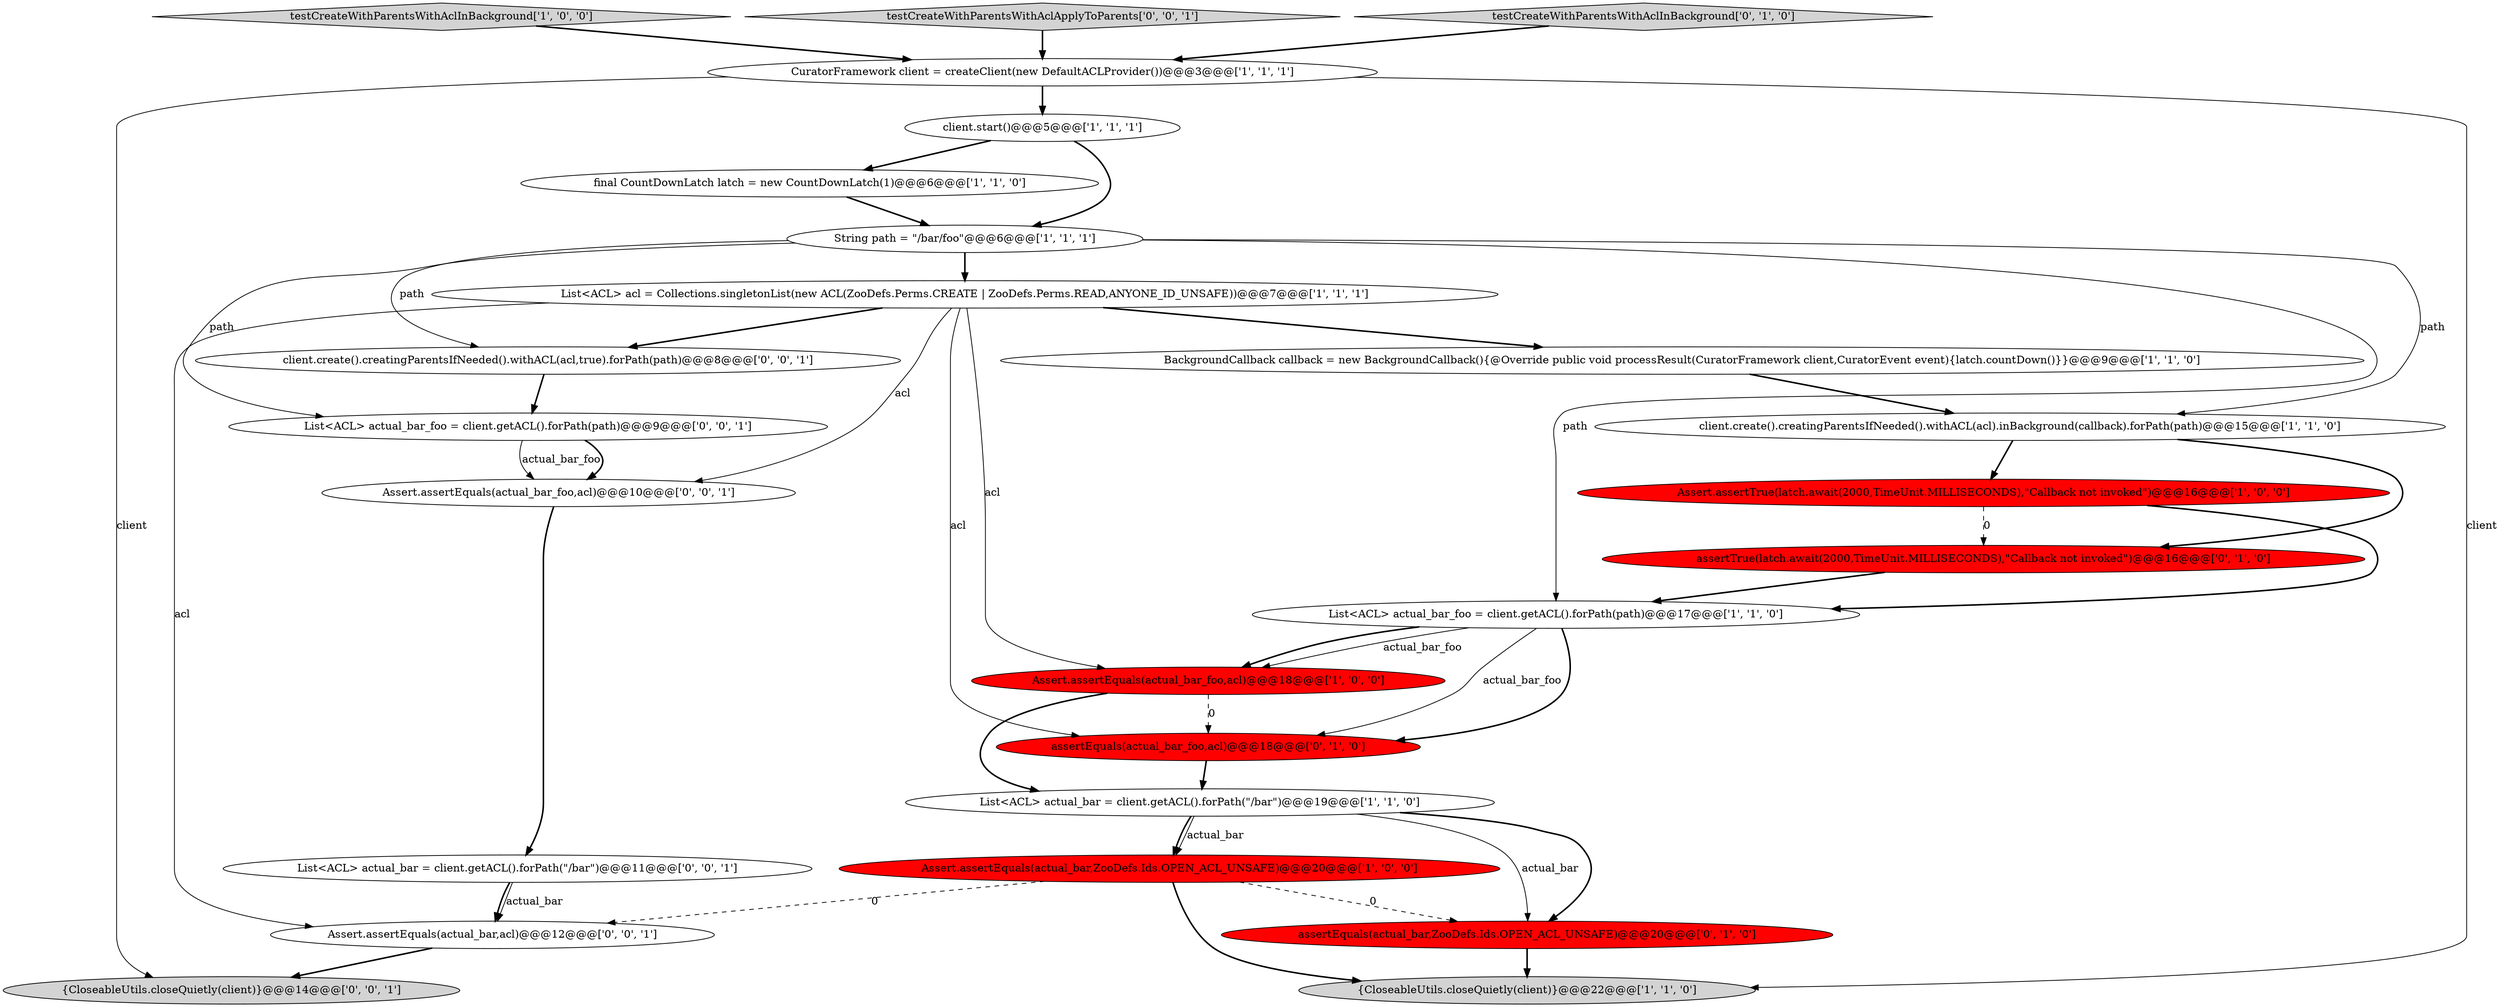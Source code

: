digraph {
13 [style = filled, label = "String path = \"/bar/foo\"@@@6@@@['1', '1', '1']", fillcolor = white, shape = ellipse image = "AAA0AAABBB1BBB"];
3 [style = filled, label = "{CloseableUtils.closeQuietly(client)}@@@22@@@['1', '1', '0']", fillcolor = lightgray, shape = ellipse image = "AAA0AAABBB1BBB"];
24 [style = filled, label = "{CloseableUtils.closeQuietly(client)}@@@14@@@['0', '0', '1']", fillcolor = lightgray, shape = ellipse image = "AAA0AAABBB3BBB"];
15 [style = filled, label = "assertTrue(latch.await(2000,TimeUnit.MILLISECONDS),\"Callback not invoked\")@@@16@@@['0', '1', '0']", fillcolor = red, shape = ellipse image = "AAA1AAABBB2BBB"];
6 [style = filled, label = "List<ACL> acl = Collections.singletonList(new ACL(ZooDefs.Perms.CREATE | ZooDefs.Perms.READ,ANYONE_ID_UNSAFE))@@@7@@@['1', '1', '1']", fillcolor = white, shape = ellipse image = "AAA0AAABBB1BBB"];
23 [style = filled, label = "Assert.assertEquals(actual_bar,acl)@@@12@@@['0', '0', '1']", fillcolor = white, shape = ellipse image = "AAA0AAABBB3BBB"];
16 [style = filled, label = "assertEquals(actual_bar_foo,acl)@@@18@@@['0', '1', '0']", fillcolor = red, shape = ellipse image = "AAA1AAABBB2BBB"];
14 [style = filled, label = "assertEquals(actual_bar,ZooDefs.Ids.OPEN_ACL_UNSAFE)@@@20@@@['0', '1', '0']", fillcolor = red, shape = ellipse image = "AAA1AAABBB2BBB"];
9 [style = filled, label = "testCreateWithParentsWithAclInBackground['1', '0', '0']", fillcolor = lightgray, shape = diamond image = "AAA0AAABBB1BBB"];
10 [style = filled, label = "List<ACL> actual_bar = client.getACL().forPath(\"/bar\")@@@19@@@['1', '1', '0']", fillcolor = white, shape = ellipse image = "AAA0AAABBB1BBB"];
1 [style = filled, label = "Assert.assertEquals(actual_bar_foo,acl)@@@18@@@['1', '0', '0']", fillcolor = red, shape = ellipse image = "AAA1AAABBB1BBB"];
11 [style = filled, label = "Assert.assertEquals(actual_bar,ZooDefs.Ids.OPEN_ACL_UNSAFE)@@@20@@@['1', '0', '0']", fillcolor = red, shape = ellipse image = "AAA1AAABBB1BBB"];
4 [style = filled, label = "List<ACL> actual_bar_foo = client.getACL().forPath(path)@@@17@@@['1', '1', '0']", fillcolor = white, shape = ellipse image = "AAA0AAABBB1BBB"];
7 [style = filled, label = "client.create().creatingParentsIfNeeded().withACL(acl).inBackground(callback).forPath(path)@@@15@@@['1', '1', '0']", fillcolor = white, shape = ellipse image = "AAA0AAABBB1BBB"];
21 [style = filled, label = "testCreateWithParentsWithAclApplyToParents['0', '0', '1']", fillcolor = lightgray, shape = diamond image = "AAA0AAABBB3BBB"];
20 [style = filled, label = "Assert.assertEquals(actual_bar_foo,acl)@@@10@@@['0', '0', '1']", fillcolor = white, shape = ellipse image = "AAA0AAABBB3BBB"];
12 [style = filled, label = "final CountDownLatch latch = new CountDownLatch(1)@@@6@@@['1', '1', '0']", fillcolor = white, shape = ellipse image = "AAA0AAABBB1BBB"];
22 [style = filled, label = "List<ACL> actual_bar_foo = client.getACL().forPath(path)@@@9@@@['0', '0', '1']", fillcolor = white, shape = ellipse image = "AAA0AAABBB3BBB"];
17 [style = filled, label = "testCreateWithParentsWithAclInBackground['0', '1', '0']", fillcolor = lightgray, shape = diamond image = "AAA0AAABBB2BBB"];
0 [style = filled, label = "client.start()@@@5@@@['1', '1', '1']", fillcolor = white, shape = ellipse image = "AAA0AAABBB1BBB"];
2 [style = filled, label = "CuratorFramework client = createClient(new DefaultACLProvider())@@@3@@@['1', '1', '1']", fillcolor = white, shape = ellipse image = "AAA0AAABBB1BBB"];
18 [style = filled, label = "List<ACL> actual_bar = client.getACL().forPath(\"/bar\")@@@11@@@['0', '0', '1']", fillcolor = white, shape = ellipse image = "AAA0AAABBB3BBB"];
5 [style = filled, label = "BackgroundCallback callback = new BackgroundCallback(){@Override public void processResult(CuratorFramework client,CuratorEvent event){latch.countDown()}}@@@9@@@['1', '1', '0']", fillcolor = white, shape = ellipse image = "AAA0AAABBB1BBB"];
8 [style = filled, label = "Assert.assertTrue(latch.await(2000,TimeUnit.MILLISECONDS),\"Callback not invoked\")@@@16@@@['1', '0', '0']", fillcolor = red, shape = ellipse image = "AAA1AAABBB1BBB"];
19 [style = filled, label = "client.create().creatingParentsIfNeeded().withACL(acl,true).forPath(path)@@@8@@@['0', '0', '1']", fillcolor = white, shape = ellipse image = "AAA0AAABBB3BBB"];
14->3 [style = bold, label=""];
13->22 [style = solid, label="path"];
0->13 [style = bold, label=""];
18->23 [style = bold, label=""];
4->16 [style = solid, label="actual_bar_foo"];
10->14 [style = bold, label=""];
9->2 [style = bold, label=""];
16->10 [style = bold, label=""];
0->12 [style = bold, label=""];
8->15 [style = dashed, label="0"];
11->23 [style = dashed, label="0"];
6->19 [style = bold, label=""];
7->8 [style = bold, label=""];
4->1 [style = solid, label="actual_bar_foo"];
2->3 [style = solid, label="client"];
6->23 [style = solid, label="acl"];
22->20 [style = solid, label="actual_bar_foo"];
2->24 [style = solid, label="client"];
21->2 [style = bold, label=""];
20->18 [style = bold, label=""];
12->13 [style = bold, label=""];
6->5 [style = bold, label=""];
23->24 [style = bold, label=""];
2->0 [style = bold, label=""];
13->4 [style = solid, label="path"];
17->2 [style = bold, label=""];
22->20 [style = bold, label=""];
11->3 [style = bold, label=""];
6->16 [style = solid, label="acl"];
13->19 [style = solid, label="path"];
1->16 [style = dashed, label="0"];
11->14 [style = dashed, label="0"];
18->23 [style = solid, label="actual_bar"];
15->4 [style = bold, label=""];
5->7 [style = bold, label=""];
7->15 [style = bold, label=""];
13->7 [style = solid, label="path"];
6->1 [style = solid, label="acl"];
4->1 [style = bold, label=""];
10->11 [style = solid, label="actual_bar"];
8->4 [style = bold, label=""];
13->6 [style = bold, label=""];
10->14 [style = solid, label="actual_bar"];
6->20 [style = solid, label="acl"];
1->10 [style = bold, label=""];
19->22 [style = bold, label=""];
4->16 [style = bold, label=""];
10->11 [style = bold, label=""];
}
